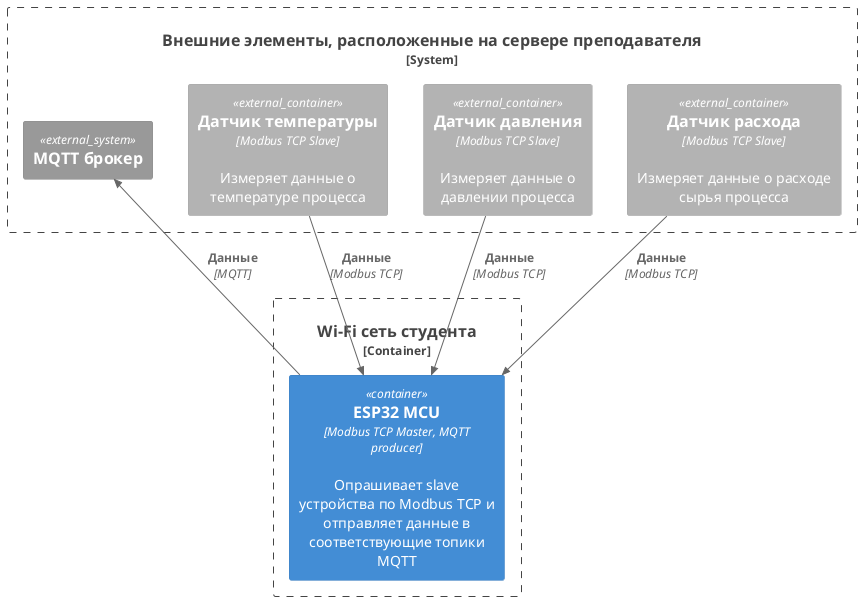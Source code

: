 @startuml Scheme
!include <C4/C4_Container>

Container_Boundary(esp32_area, "Wi-Fi сеть студента"){
    Container(esp32, "ESP32 MCU", "Modbus TCP Master, MQTT producer", "Опрашивает slave устройства по Modbus TCP и отправляет данные в соответствующие топики MQTT")
}

System_Boundary(nodes_area, "Внешние элементы, расположенные на сервере преподавателя") {
    Container_Ext(node1, "Датчик температуры", "Modbus TCP Slave", "Измеряет данные о температуре процесса")
    Container_Ext(node2, "Датчик давления", "Modbus TCP Slave", "Измеряет данные о давлении процесса")
    Container_Ext(node3, "Датчик расхода", "Modbus TCP Slave", "Измеряет данные о расходе сырья процесса")

    System_Ext(mqtt, "MQTT брокер")
}

Rel(node1, esp32, "Данные", "Modbus TCP")
Rel(node2, esp32, "Данные", "Modbus TCP")
Rel(node3, esp32, "Данные", "Modbus TCP")

Rel_R(esp32, mqtt, "Данные", "MQTT")

@enduml